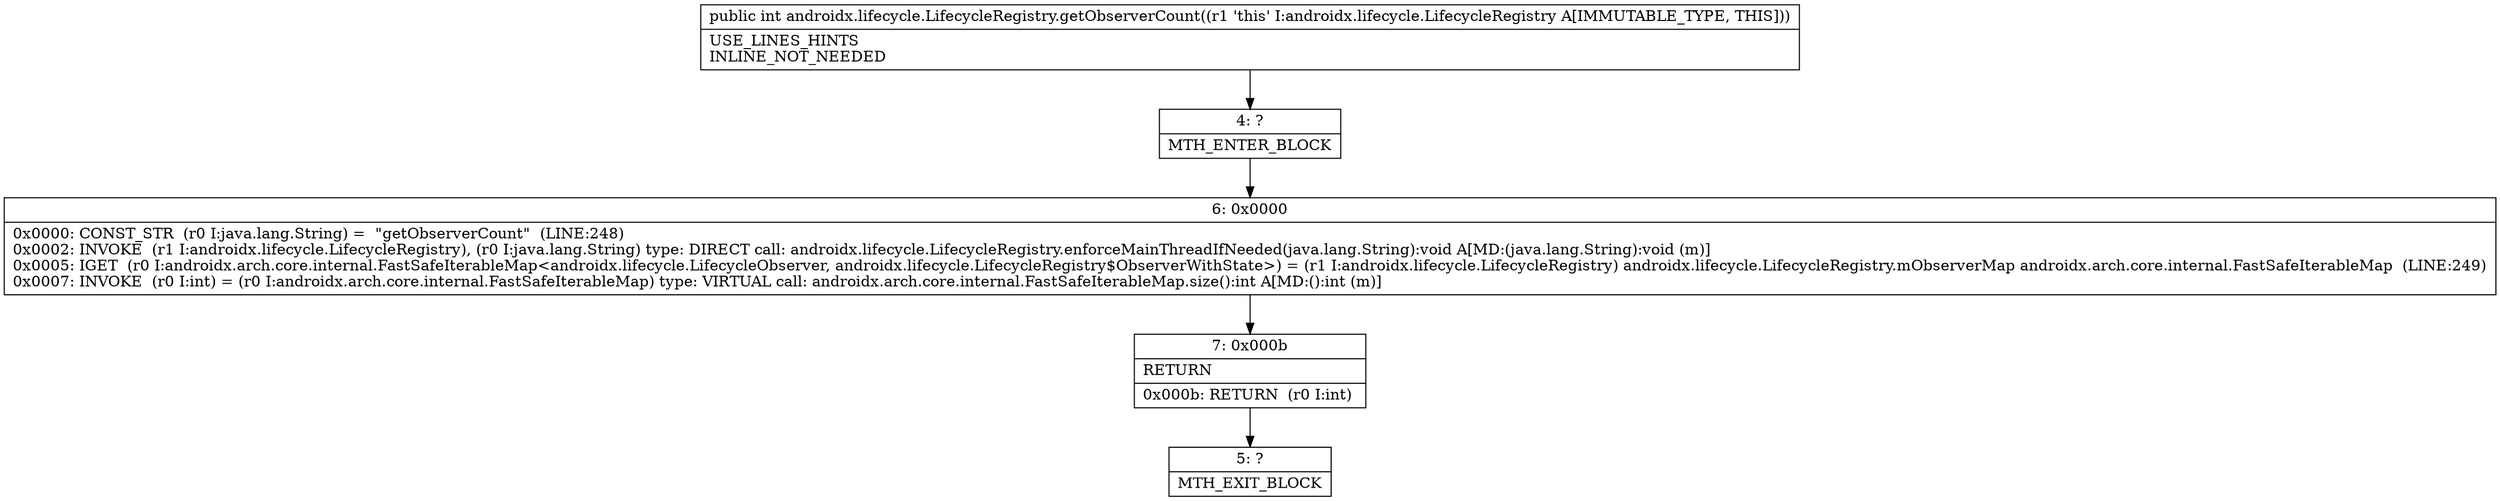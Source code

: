 digraph "CFG forandroidx.lifecycle.LifecycleRegistry.getObserverCount()I" {
Node_4 [shape=record,label="{4\:\ ?|MTH_ENTER_BLOCK\l}"];
Node_6 [shape=record,label="{6\:\ 0x0000|0x0000: CONST_STR  (r0 I:java.lang.String) =  \"getObserverCount\"  (LINE:248)\l0x0002: INVOKE  (r1 I:androidx.lifecycle.LifecycleRegistry), (r0 I:java.lang.String) type: DIRECT call: androidx.lifecycle.LifecycleRegistry.enforceMainThreadIfNeeded(java.lang.String):void A[MD:(java.lang.String):void (m)]\l0x0005: IGET  (r0 I:androidx.arch.core.internal.FastSafeIterableMap\<androidx.lifecycle.LifecycleObserver, androidx.lifecycle.LifecycleRegistry$ObserverWithState\>) = (r1 I:androidx.lifecycle.LifecycleRegistry) androidx.lifecycle.LifecycleRegistry.mObserverMap androidx.arch.core.internal.FastSafeIterableMap  (LINE:249)\l0x0007: INVOKE  (r0 I:int) = (r0 I:androidx.arch.core.internal.FastSafeIterableMap) type: VIRTUAL call: androidx.arch.core.internal.FastSafeIterableMap.size():int A[MD:():int (m)]\l}"];
Node_7 [shape=record,label="{7\:\ 0x000b|RETURN\l|0x000b: RETURN  (r0 I:int) \l}"];
Node_5 [shape=record,label="{5\:\ ?|MTH_EXIT_BLOCK\l}"];
MethodNode[shape=record,label="{public int androidx.lifecycle.LifecycleRegistry.getObserverCount((r1 'this' I:androidx.lifecycle.LifecycleRegistry A[IMMUTABLE_TYPE, THIS]))  | USE_LINES_HINTS\lINLINE_NOT_NEEDED\l}"];
MethodNode -> Node_4;Node_4 -> Node_6;
Node_6 -> Node_7;
Node_7 -> Node_5;
}

